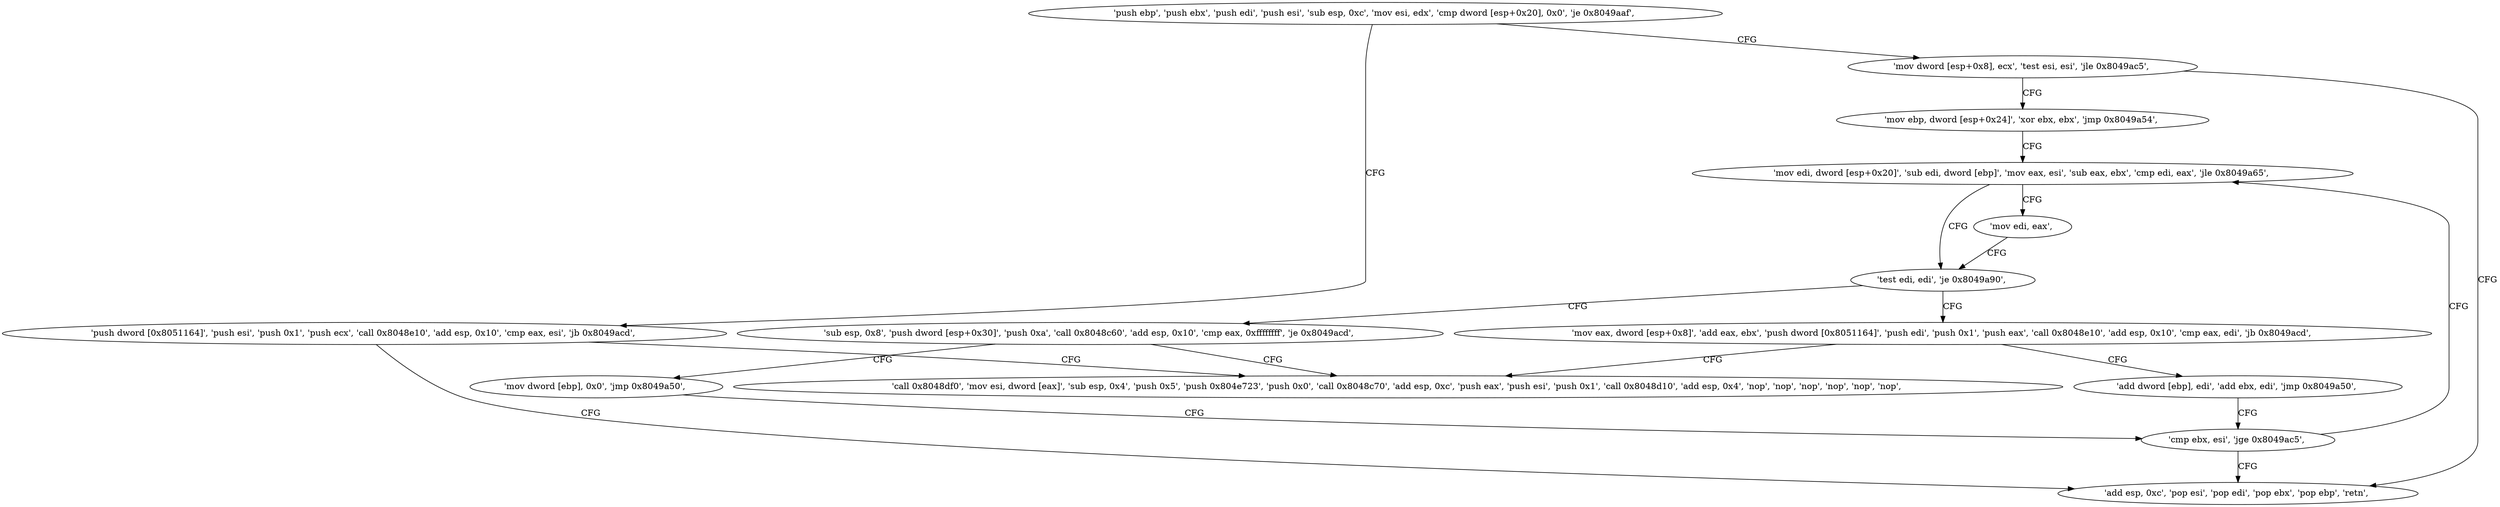 digraph "func" {
"134519344" [label = "'push ebp', 'push ebx', 'push edi', 'push esi', 'sub esp, 0xc', 'mov esi, edx', 'cmp dword [esp+0x20], 0x0', 'je 0x8049aaf', " ]
"134519471" [label = "'push dword [0x8051164]', 'push esi', 'push 0x1', 'push ecx', 'call 0x8048e10', 'add esp, 0x10', 'cmp eax, esi', 'jb 0x8049acd', " ]
"134519360" [label = "'mov dword [esp+0x8], ecx', 'test esi, esi', 'jle 0x8049ac5', " ]
"134519501" [label = "'call 0x8048df0', 'mov esi, dword [eax]', 'sub esp, 0x4', 'push 0x5', 'push 0x804e723', 'push 0x0', 'call 0x8048c70', 'add esp, 0xc', 'push eax', 'push esi', 'push 0x1', 'call 0x8048d10', 'add esp, 0x4', 'nop', 'nop', 'nop', 'nop', 'nop', 'nop', " ]
"134519493" [label = "'add esp, 0xc', 'pop esi', 'pop edi', 'pop ebx', 'pop ebp', 'retn', " ]
"134519368" [label = "'mov ebp, dword [esp+0x24]', 'xor ebx, ebx', 'jmp 0x8049a54', " ]
"134519380" [label = "'mov edi, dword [esp+0x20]', 'sub edi, dword [ebp]', 'mov eax, esi', 'sub eax, ebx', 'cmp edi, eax', 'jle 0x8049a65', " ]
"134519397" [label = "'test edi, edi', 'je 0x8049a90', " ]
"134519395" [label = "'mov edi, eax', " ]
"134519440" [label = "'sub esp, 0x8', 'push dword [esp+0x30]', 'push 0xa', 'call 0x8048c60', 'add esp, 0x10', 'cmp eax, 0xffffffff', 'je 0x8049acd', " ]
"134519401" [label = "'mov eax, dword [esp+0x8]', 'add eax, ebx', 'push dword [0x8051164]', 'push edi', 'push 0x1', 'push eax', 'call 0x8048e10', 'add esp, 0x10', 'cmp eax, edi', 'jb 0x8049acd', " ]
"134519462" [label = "'mov dword [ebp], 0x0', 'jmp 0x8049a50', " ]
"134519429" [label = "'add dword [ebp], edi', 'add ebx, edi', 'jmp 0x8049a50', " ]
"134519376" [label = "'cmp ebx, esi', 'jge 0x8049ac5', " ]
"134519344" -> "134519471" [ label = "CFG" ]
"134519344" -> "134519360" [ label = "CFG" ]
"134519471" -> "134519501" [ label = "CFG" ]
"134519471" -> "134519493" [ label = "CFG" ]
"134519360" -> "134519493" [ label = "CFG" ]
"134519360" -> "134519368" [ label = "CFG" ]
"134519368" -> "134519380" [ label = "CFG" ]
"134519380" -> "134519397" [ label = "CFG" ]
"134519380" -> "134519395" [ label = "CFG" ]
"134519397" -> "134519440" [ label = "CFG" ]
"134519397" -> "134519401" [ label = "CFG" ]
"134519395" -> "134519397" [ label = "CFG" ]
"134519440" -> "134519501" [ label = "CFG" ]
"134519440" -> "134519462" [ label = "CFG" ]
"134519401" -> "134519501" [ label = "CFG" ]
"134519401" -> "134519429" [ label = "CFG" ]
"134519462" -> "134519376" [ label = "CFG" ]
"134519429" -> "134519376" [ label = "CFG" ]
"134519376" -> "134519493" [ label = "CFG" ]
"134519376" -> "134519380" [ label = "CFG" ]
}
